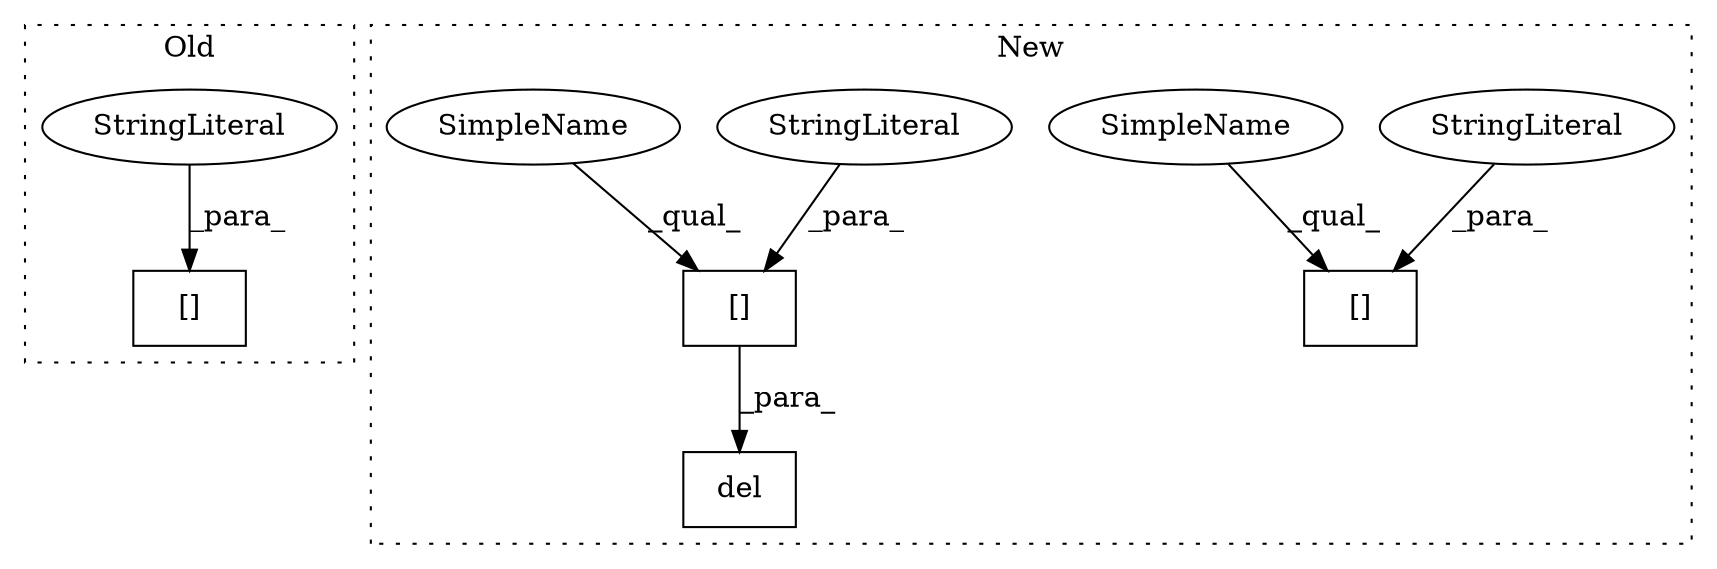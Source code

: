 digraph G {
subgraph cluster0 {
1 [label="[]" a="2" s="2907,2924" l="7,1" shape="box"];
5 [label="StringLiteral" a="45" s="2914" l="10" shape="ellipse"];
label = "Old";
style="dotted";
}
subgraph cluster1 {
2 [label="del" a="32" s="2406,2429" l="4,1" shape="box"];
3 [label="[]" a="2" s="2410,2428" l="7,1" shape="box"];
4 [label="StringLiteral" a="45" s="2417" l="11" shape="ellipse"];
6 [label="[]" a="2" s="2379,2397" l="7,1" shape="box"];
7 [label="StringLiteral" a="45" s="2386" l="11" shape="ellipse"];
8 [label="SimpleName" a="42" s="2379" l="6" shape="ellipse"];
9 [label="SimpleName" a="42" s="2410" l="6" shape="ellipse"];
label = "New";
style="dotted";
}
3 -> 2 [label="_para_"];
4 -> 3 [label="_para_"];
5 -> 1 [label="_para_"];
7 -> 6 [label="_para_"];
8 -> 6 [label="_qual_"];
9 -> 3 [label="_qual_"];
}
